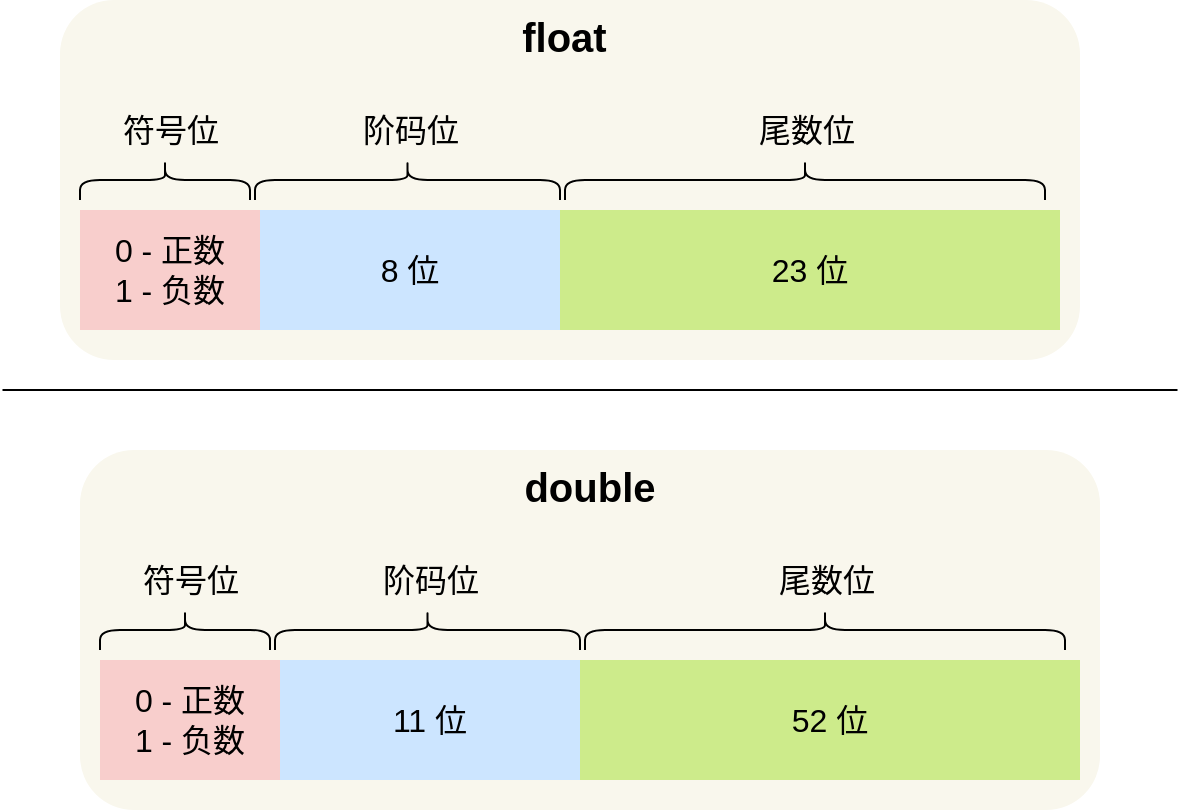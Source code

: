 <mxfile version="13.10.6" type="github">
  <diagram id="jOrecIeyi7dfDyRyTcjo" name="第 1 页">
    <mxGraphModel dx="1102" dy="582" grid="1" gridSize="10" guides="1" tooltips="1" connect="1" arrows="1" fold="1" page="1" pageScale="1" pageWidth="827" pageHeight="1169" math="0" shadow="0">
      <root>
        <mxCell id="0" />
        <mxCell id="1" parent="0" />
        <mxCell id="JWH3xMkIjFkR5F-2v42N-13" value="float&amp;nbsp;" style="rounded=1;whiteSpace=wrap;html=1;labelBackgroundColor=none;strokeWidth=1;fontSize=20;fillColor=#f9f7ed;strokeColor=none;verticalAlign=top;fontStyle=1" parent="1" vertex="1">
          <mxGeometry x="110" y="165" width="510" height="180" as="geometry" />
        </mxCell>
        <mxCell id="JWH3xMkIjFkR5F-2v42N-1" value="0 - 正数&lt;br style=&quot;font-size: 16px;&quot;&gt;1 - 负数" style="rounded=0;whiteSpace=wrap;html=1;fontSize=16;fillColor=#f8cecc;strokeColor=none;" parent="1" vertex="1">
          <mxGeometry x="120" y="270" width="90" height="60" as="geometry" />
        </mxCell>
        <mxCell id="JWH3xMkIjFkR5F-2v42N-2" value="8 位" style="rounded=0;whiteSpace=wrap;html=1;fontSize=16;fillColor=#cce5ff;strokeColor=none;" parent="1" vertex="1">
          <mxGeometry x="210" y="270" width="150" height="60" as="geometry" />
        </mxCell>
        <mxCell id="JWH3xMkIjFkR5F-2v42N-3" value="符号位" style="text;html=1;align=center;verticalAlign=middle;resizable=0;points=[];autosize=1;fontSize=16;" parent="1" vertex="1">
          <mxGeometry x="135" y="220" width="60" height="20" as="geometry" />
        </mxCell>
        <mxCell id="JWH3xMkIjFkR5F-2v42N-4" value="" style="shape=curlyBracket;whiteSpace=wrap;html=1;rounded=1;fontSize=16;rotation=90;" parent="1" vertex="1">
          <mxGeometry x="152.5" y="212.5" width="20" height="85" as="geometry" />
        </mxCell>
        <mxCell id="JWH3xMkIjFkR5F-2v42N-6" value="23 位" style="rounded=0;whiteSpace=wrap;html=1;fontSize=16;fillColor=#cdeb8b;strokeColor=none;" parent="1" vertex="1">
          <mxGeometry x="360" y="270" width="250" height="60" as="geometry" />
        </mxCell>
        <mxCell id="JWH3xMkIjFkR5F-2v42N-7" value="阶码位" style="text;html=1;align=center;verticalAlign=middle;resizable=0;points=[];autosize=1;fontSize=16;" parent="1" vertex="1">
          <mxGeometry x="255" y="220" width="60" height="20" as="geometry" />
        </mxCell>
        <mxCell id="JWH3xMkIjFkR5F-2v42N-8" value="" style="shape=curlyBracket;whiteSpace=wrap;html=1;rounded=1;fontSize=16;rotation=90;" parent="1" vertex="1">
          <mxGeometry x="273.75" y="178.75" width="20" height="152.5" as="geometry" />
        </mxCell>
        <mxCell id="JWH3xMkIjFkR5F-2v42N-9" value="尾数位" style="text;html=1;align=center;verticalAlign=middle;resizable=0;points=[];autosize=1;fontSize=16;" parent="1" vertex="1">
          <mxGeometry x="452.5" y="220" width="60" height="20" as="geometry" />
        </mxCell>
        <mxCell id="JWH3xMkIjFkR5F-2v42N-10" value="" style="shape=curlyBracket;whiteSpace=wrap;html=1;rounded=1;fontSize=16;rotation=90;" parent="1" vertex="1">
          <mxGeometry x="472.5" y="135" width="20" height="240" as="geometry" />
        </mxCell>
        <mxCell id="7nrUOBvX0Mu3x5XUfRwF-1" value="double" style="rounded=1;whiteSpace=wrap;html=1;labelBackgroundColor=none;strokeWidth=1;fontSize=20;fillColor=#f9f7ed;strokeColor=none;verticalAlign=top;fontStyle=1" vertex="1" parent="1">
          <mxGeometry x="120" y="390" width="510" height="180" as="geometry" />
        </mxCell>
        <mxCell id="7nrUOBvX0Mu3x5XUfRwF-2" value="0 - 正数&lt;br style=&quot;font-size: 16px;&quot;&gt;1 - 负数" style="rounded=0;whiteSpace=wrap;html=1;fontSize=16;fillColor=#f8cecc;strokeColor=none;" vertex="1" parent="1">
          <mxGeometry x="130" y="495" width="90" height="60" as="geometry" />
        </mxCell>
        <mxCell id="7nrUOBvX0Mu3x5XUfRwF-3" value="11 位" style="rounded=0;whiteSpace=wrap;html=1;fontSize=16;fillColor=#cce5ff;strokeColor=none;" vertex="1" parent="1">
          <mxGeometry x="220" y="495" width="150" height="60" as="geometry" />
        </mxCell>
        <mxCell id="7nrUOBvX0Mu3x5XUfRwF-4" value="符号位" style="text;html=1;align=center;verticalAlign=middle;resizable=0;points=[];autosize=1;fontSize=16;" vertex="1" parent="1">
          <mxGeometry x="145" y="445" width="60" height="20" as="geometry" />
        </mxCell>
        <mxCell id="7nrUOBvX0Mu3x5XUfRwF-5" value="" style="shape=curlyBracket;whiteSpace=wrap;html=1;rounded=1;fontSize=16;rotation=90;" vertex="1" parent="1">
          <mxGeometry x="162.5" y="437.5" width="20" height="85" as="geometry" />
        </mxCell>
        <mxCell id="7nrUOBvX0Mu3x5XUfRwF-6" value="52 位" style="rounded=0;whiteSpace=wrap;html=1;fontSize=16;fillColor=#cdeb8b;strokeColor=none;" vertex="1" parent="1">
          <mxGeometry x="370" y="495" width="250" height="60" as="geometry" />
        </mxCell>
        <mxCell id="7nrUOBvX0Mu3x5XUfRwF-7" value="阶码位" style="text;html=1;align=center;verticalAlign=middle;resizable=0;points=[];autosize=1;fontSize=16;" vertex="1" parent="1">
          <mxGeometry x="265" y="445" width="60" height="20" as="geometry" />
        </mxCell>
        <mxCell id="7nrUOBvX0Mu3x5XUfRwF-8" value="" style="shape=curlyBracket;whiteSpace=wrap;html=1;rounded=1;fontSize=16;rotation=90;" vertex="1" parent="1">
          <mxGeometry x="283.75" y="403.75" width="20" height="152.5" as="geometry" />
        </mxCell>
        <mxCell id="7nrUOBvX0Mu3x5XUfRwF-9" value="尾数位" style="text;html=1;align=center;verticalAlign=middle;resizable=0;points=[];autosize=1;fontSize=16;" vertex="1" parent="1">
          <mxGeometry x="462.5" y="445" width="60" height="20" as="geometry" />
        </mxCell>
        <mxCell id="7nrUOBvX0Mu3x5XUfRwF-10" value="" style="shape=curlyBracket;whiteSpace=wrap;html=1;rounded=1;fontSize=16;rotation=90;" vertex="1" parent="1">
          <mxGeometry x="482.5" y="360" width="20" height="240" as="geometry" />
        </mxCell>
        <mxCell id="7nrUOBvX0Mu3x5XUfRwF-11" value="" style="endArrow=none;html=1;fontSize=18;fontColor=#FF0000;" edge="1" parent="1">
          <mxGeometry width="50" height="50" relative="1" as="geometry">
            <mxPoint x="81.25" y="360" as="sourcePoint" />
            <mxPoint x="668.75" y="360" as="targetPoint" />
          </mxGeometry>
        </mxCell>
      </root>
    </mxGraphModel>
  </diagram>
</mxfile>
